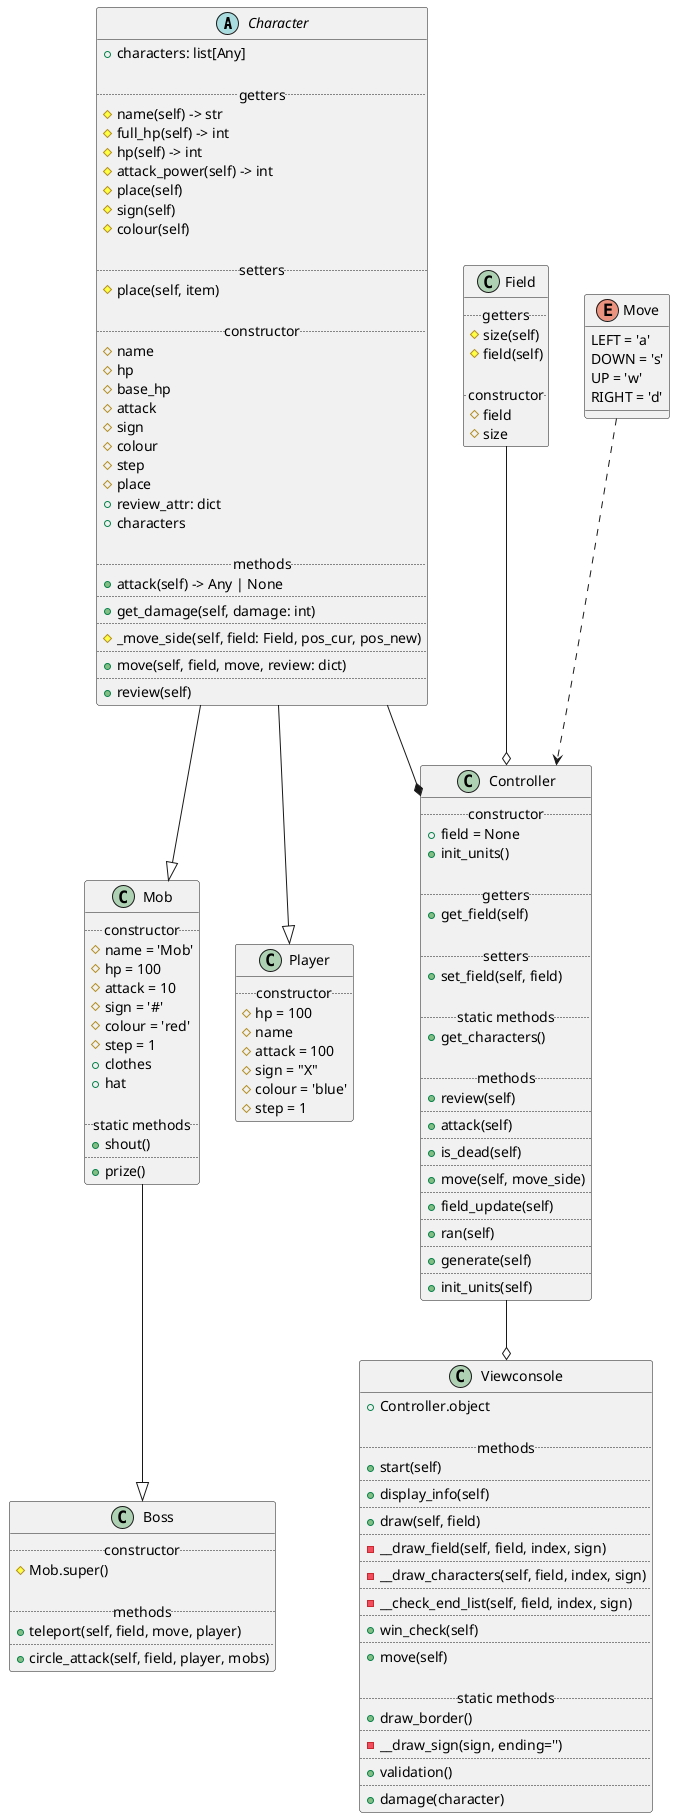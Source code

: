 @startuml

Character --|> Mob
Character --|> Player
Character --* Controller
Mob --|> Boss
Field --o Controller
Controller --o Viewconsole
Move ..> Controller

class Field{
    ..getters..
    #size(self)
    #field(self)

    ..constructor..
    #field
    #size
}

abstract class Character{
    +characters: list[Any]

    ..getters..
    #name(self) -> str
    #full_hp(self) -> int
    #hp(self) -> int
    #attack_power(self) -> int
    #place(self)
    #sign(self)
    #colour(self)

    ..setters..
    #place(self, item)

    ..constructor..
    #name
    #hp
    #base_hp
    #attack
    #sign
    #colour
    #step
    #place
    +review_attr: dict
    +characters

    ..methods..
    +attack(self) -> Any | None
    ..
    +get_damage(self, damage: int)
    ..
    #_move_side(self, field: Field, pos_cur, pos_new)
    ..
    +move(self, field, move, review: dict)
    ..
    +review(self)
}

class Mob {
    ..constructor..
    #name = 'Mob'
    #hp = 100
    #attack = 10
    #sign = '#'
    #colour = 'red'
    #step = 1
    +clothes
    +hat

    ..static methods..
    +shout()
    ..
    +prize()
}

class Player {
    ..constructor..
    #hp = 100
    #name
    #attack = 100
    #sign = "X"
    #colour = 'blue'
    #step = 1
}

class Controller {
    ..constructor..
    +field = None
    +init_units()

    ..getters..
    +get_field(self)

    ..setters..
    +set_field(self, field)

    ..static methods..
    +get_characters()

    ..methods..
    +review(self)
    ..
    +attack(self)
    ..
    +is_dead(self)
    ..
    +move(self, move_side)
    ..
    +field_update(self)
    ..
    +ran(self)
    ..
    +generate(self)
    ..
    +init_units(self)
}

class Boss {
    ..constructor..
    #Mob.super()

    ..methods..
    +teleport(self, field, move, player)
    ..
    +circle_attack(self, field, player, mobs)
}

class Viewconsole {
    +Controller.object

    ..methods..
    +start(self)
    ..
    +display_info(self)
    ..
    +draw(self, field)
    ..
    -__draw_field(self, field, index, sign)
    ..
    -__draw_characters(self, field, index, sign)
    ..
    -__check_end_list(self, field, index, sign)
    ..
    +win_check(self)
    ..
    +move(self)

    ..static methods..
    +draw_border()
    ..
    -__draw_sign(sign, ending='')
    ..
    +validation()
    ..
    +damage(character)
}

enum Move {
    LEFT = 'a'
    DOWN = 's'
    UP = 'w'
    RIGHT = 'd'
}

@enduml
